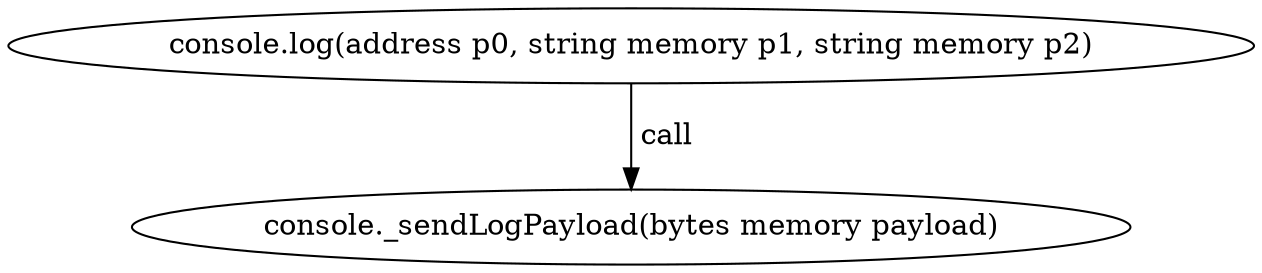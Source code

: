 digraph "" {
	graph [bb="0,0,499.46,124.8"];
	node [label="\N"];
	"console.log(address p0, string memory p1, string memory p2)"	 [height=0.5,
		pos="249.73,106.8",
		width=6.9369];
	"console._sendLogPayload(bytes memory payload)"	 [height=0.5,
		pos="249.73,18",
		width=5.7372];
	"console.log(address p0, string memory p1, string memory p2)" -> "console._sendLogPayload(bytes memory payload)" [key=call,
	label=" call",
	lp="261.58,62.4",
	pos="e,249.73,36.072 249.73,88.401 249.73,76.295 249.73,60.208 249.73,46.467"];
}
digraph "" {
	graph [bb="0,0,499.46,124.8"];
	node [label="\N"];
	"console.log(address p0, string memory p1, string memory p2)"	 [height=0.5,
		pos="249.73,106.8",
		width=6.9369];
	"console._sendLogPayload(bytes memory payload)"	 [height=0.5,
		pos="249.73,18",
		width=5.7372];
	"console.log(address p0, string memory p1, string memory p2)" -> "console._sendLogPayload(bytes memory payload)" [key=call,
	label=" call",
	lp="261.58,62.4",
	pos="e,249.73,36.072 249.73,88.401 249.73,76.295 249.73,60.208 249.73,46.467"];
}

